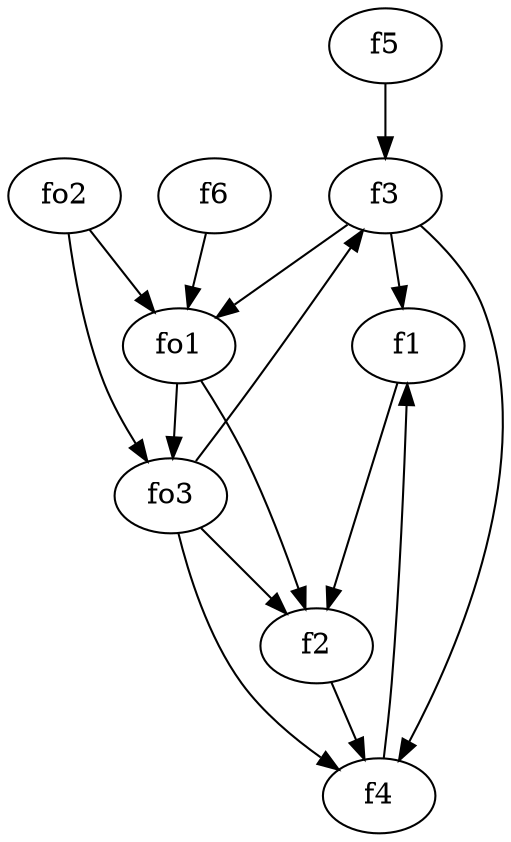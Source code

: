 strict digraph  {
f1;
f2;
f3;
f4;
f5;
f6;
fo1;
fo2;
fo3;
f1 -> f2  [weight=2];
f2 -> f4  [weight=2];
f3 -> f1  [weight=2];
f3 -> fo1  [weight=2];
f3 -> f4  [weight=2];
f4 -> f1  [weight=2];
f5 -> f3  [weight=2];
f6 -> fo1  [weight=2];
fo1 -> fo3  [weight=2];
fo1 -> f2  [weight=2];
fo2 -> fo3  [weight=2];
fo2 -> fo1  [weight=2];
fo3 -> f2  [weight=2];
fo3 -> f4  [weight=2];
fo3 -> f3  [weight=2];
}
